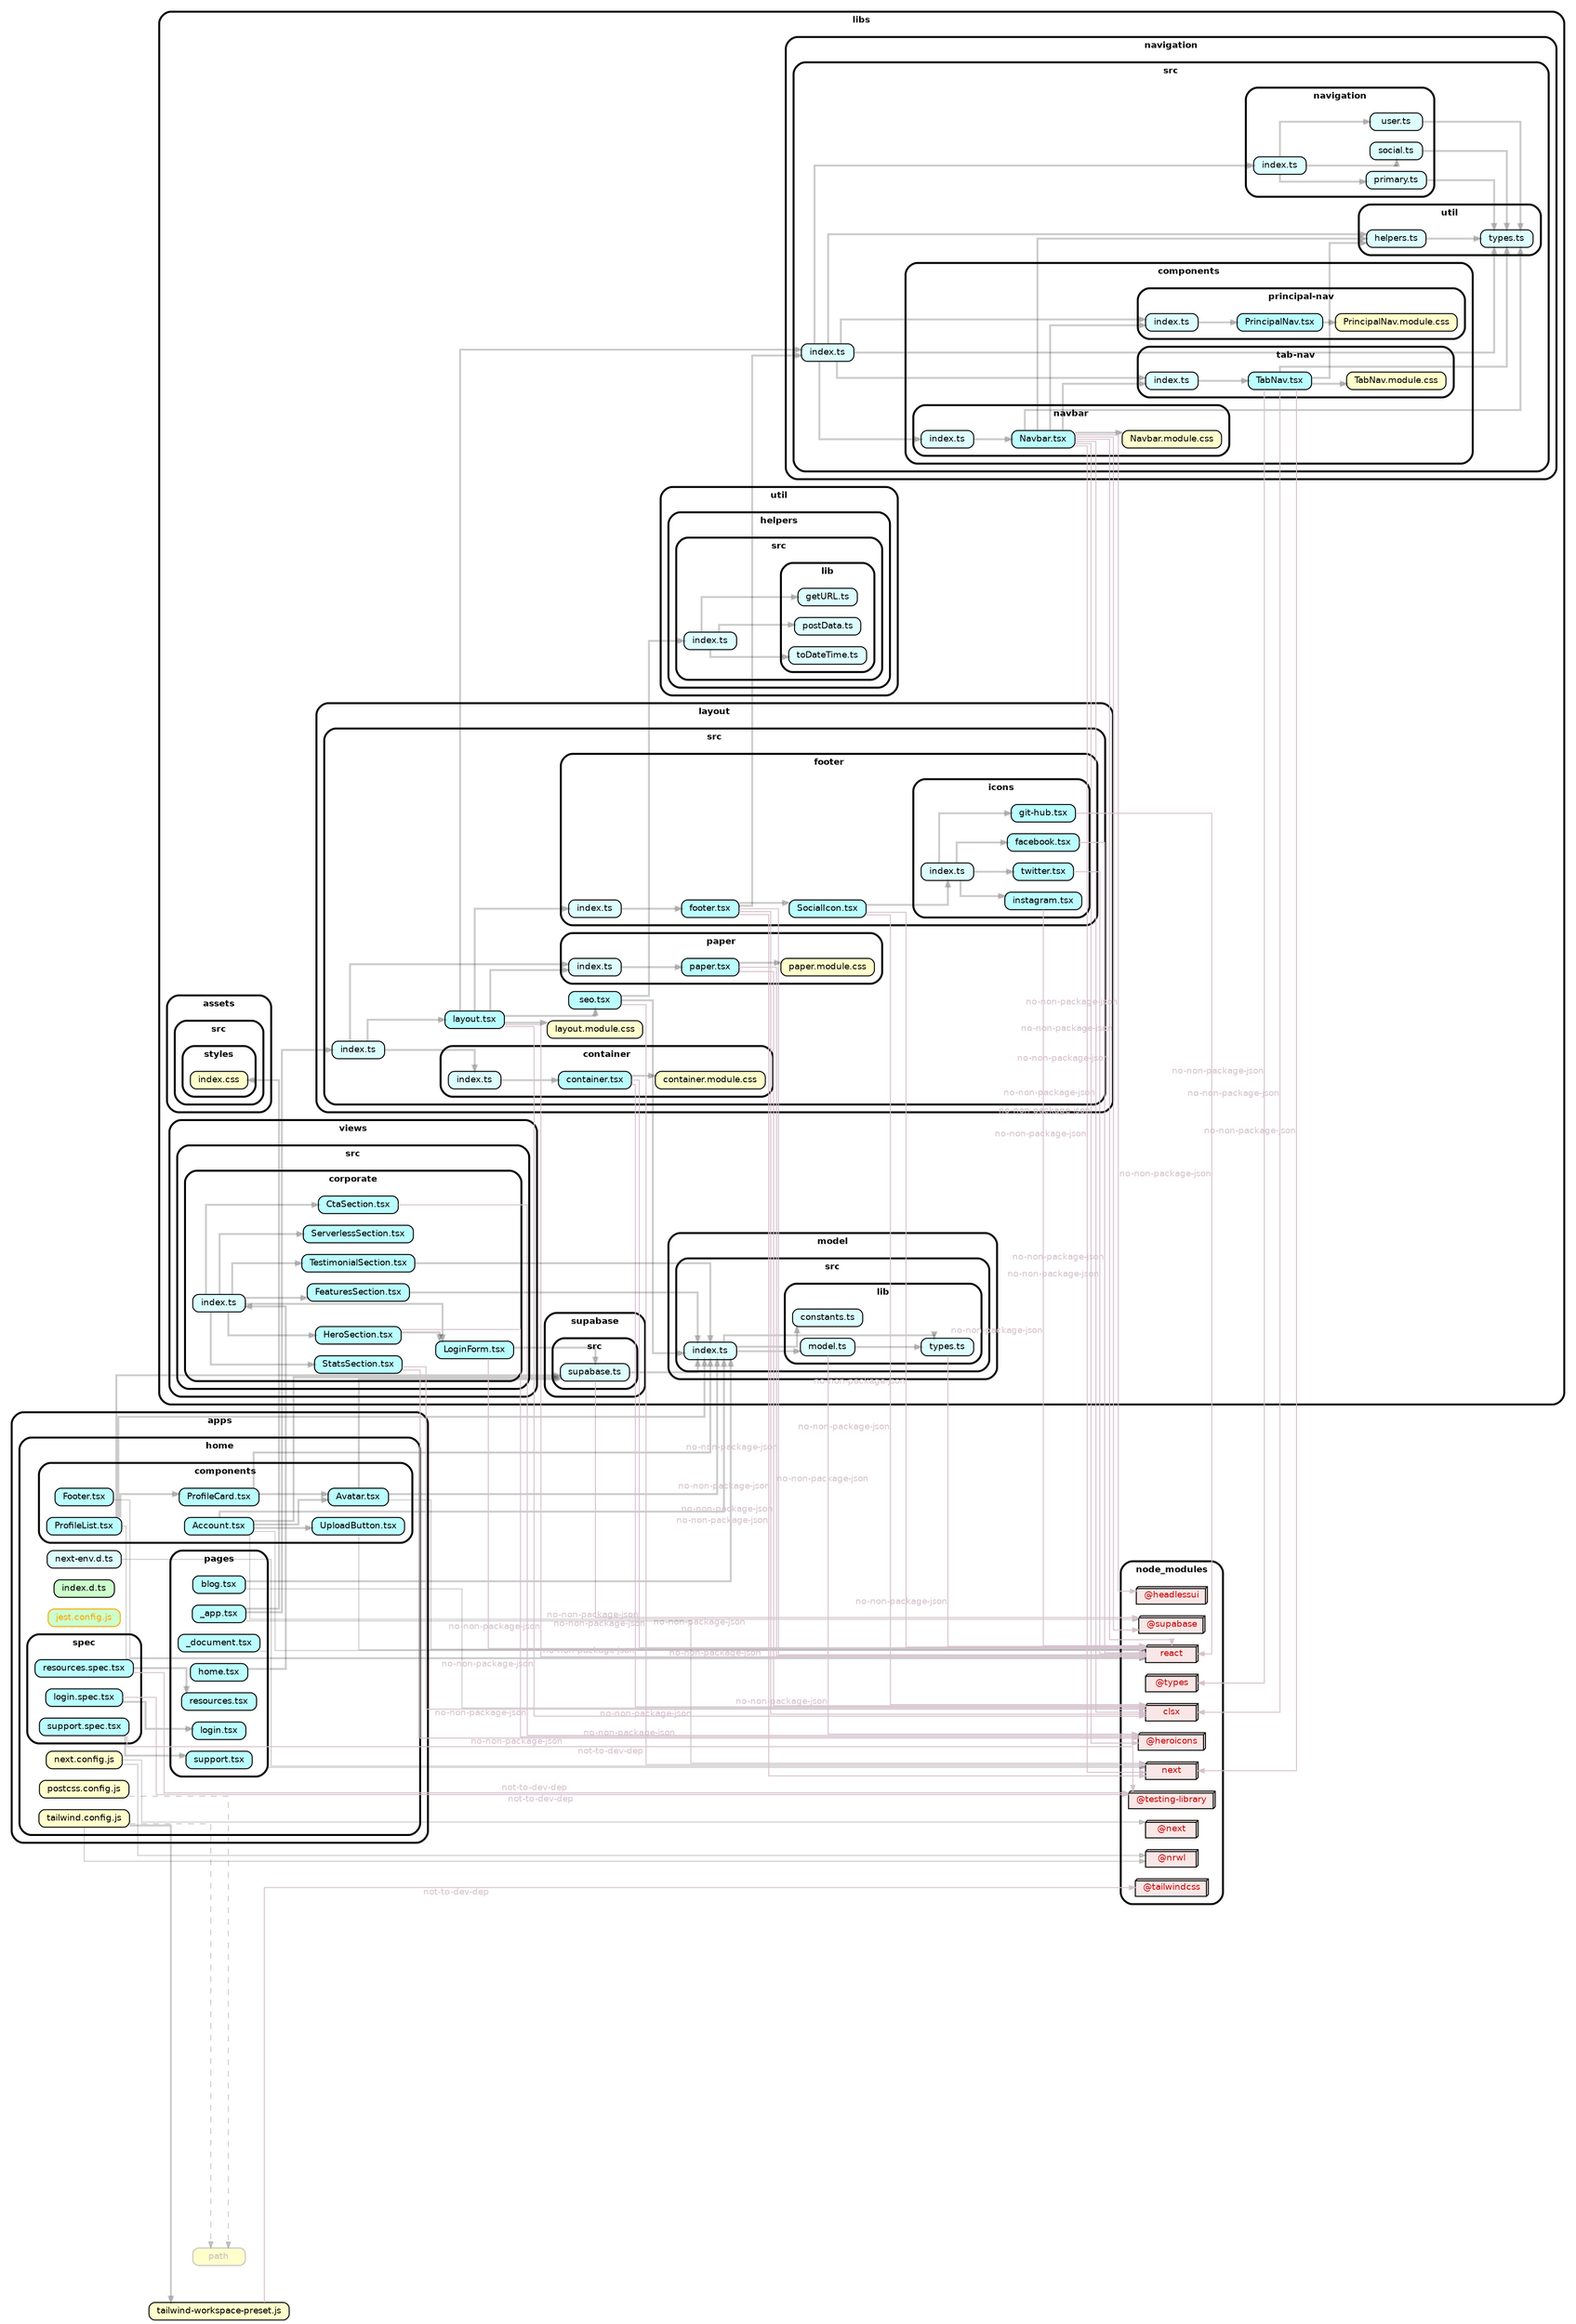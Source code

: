 strict digraph "dependency-cruiser output"{
    ordering="out" rankdir="LR" splines="ortho" overlap="false" nodesep="0.16" ranksep="0.18" fontname="Helvetica-bold" fontsize="9" style="rounded,bold,filled" fillcolor="#ffffff" compound="true"
    node [shape="box" style="rounded, filled" height="0.2" color="black" fillcolor="#ffffcc" fontcolor="black" fontname="Helvetica" fontsize="9"]
    edge [arrowhead="normal" arrowsize="0.6" penwidth="2.0" color="#00000033" fontname="Helvetica" fontsize="9"]

    subgraph "cluster_apps" {label="apps" subgraph "cluster_apps/home" {label="home" subgraph "cluster_apps/home/components" {label="components" "apps/home/components/Account.tsx" [label="Account.tsx" URL="apps/home/components/Account.tsx" fillcolor="#bbfeff"] } } }
    "apps/home/components/Account.tsx" -> "apps/home/components/UploadButton.tsx"
    "apps/home/components/Account.tsx" -> "apps/home/components/Avatar.tsx"
    "apps/home/components/Account.tsx" -> "node_modules/@supabase" [penwidth="1.0"]
    "apps/home/components/Account.tsx" -> "libs/model/src/index.ts"
    "apps/home/components/Account.tsx" -> "libs/supabase/src/supabase.ts"
    "apps/home/components/Account.tsx" -> "node_modules/react" [penwidth="1.0"]
    subgraph "cluster_apps" {label="apps" subgraph "cluster_apps/home" {label="home" subgraph "cluster_apps/home/components" {label="components" "apps/home/components/Avatar.tsx" [label="Avatar.tsx" URL="apps/home/components/Avatar.tsx" fillcolor="#bbfeff"] } } }
    "apps/home/components/Avatar.tsx" -> "libs/model/src/index.ts"
    "apps/home/components/Avatar.tsx" -> "libs/supabase/src/supabase.ts"
    "apps/home/components/Avatar.tsx" -> "node_modules/react" [penwidth="1.0"]
    subgraph "cluster_apps" {label="apps" subgraph "cluster_apps/home" {label="home" subgraph "cluster_apps/home/components" {label="components" "apps/home/components/Footer.tsx" [label="Footer.tsx" URL="apps/home/components/Footer.tsx" fillcolor="#bbfeff"] } } }
    "apps/home/components/Footer.tsx" -> "node_modules/react" [penwidth="1.0"]
    subgraph "cluster_apps" {label="apps" subgraph "cluster_apps/home" {label="home" subgraph "cluster_apps/home/components" {label="components" "apps/home/components/ProfileCard.tsx" [label="ProfileCard.tsx" URL="apps/home/components/ProfileCard.tsx" fillcolor="#bbfeff"] } } }
    "apps/home/components/ProfileCard.tsx" -> "apps/home/components/Avatar.tsx"
    "apps/home/components/ProfileCard.tsx" -> "libs/model/src/index.ts"
    subgraph "cluster_apps" {label="apps" subgraph "cluster_apps/home" {label="home" subgraph "cluster_apps/home/components" {label="components" "apps/home/components/ProfileList.tsx" [label="ProfileList.tsx" URL="apps/home/components/ProfileList.tsx" fillcolor="#bbfeff"] } } }
    "apps/home/components/ProfileList.tsx" -> "apps/home/components/ProfileCard.tsx"
    "apps/home/components/ProfileList.tsx" -> "libs/model/src/index.ts"
    "apps/home/components/ProfileList.tsx" -> "libs/supabase/src/supabase.ts"
    "apps/home/components/ProfileList.tsx" -> "node_modules/react" [penwidth="1.0"]
    subgraph "cluster_apps" {label="apps" subgraph "cluster_apps/home" {label="home" subgraph "cluster_apps/home/components" {label="components" "apps/home/components/UploadButton.tsx" [label="UploadButton.tsx" URL="apps/home/components/UploadButton.tsx" fillcolor="#bbfeff"] } } }
    "apps/home/components/UploadButton.tsx" -> "node_modules/react" [penwidth="1.0"]
    subgraph "cluster_apps" {label="apps" subgraph "cluster_apps/home" {label="home" "apps/home/index.d.ts" [label="index.d.ts" URL="apps/home/index.d.ts" fillcolor="#ccffcc"] } }
    subgraph "cluster_apps" {label="apps" subgraph "cluster_apps/home" {label="home" "apps/home/jest.config.js" [label="jest.config.js" tooltip="no-orphans" URL="apps/home/jest.config.js" fillcolor="#ccffcc" fontcolor="orange" color="orange"] } }
    subgraph "cluster_apps" {label="apps" subgraph "cluster_apps/home" {label="home" "apps/home/next-env.d.ts" [label="next-env.d.ts" URL="apps/home/next-env.d.ts" fillcolor="#ddfeff"] } }
    "apps/home/next-env.d.ts" -> "node_modules/next" [penwidth="1.0"]
    subgraph "cluster_apps" {label="apps" subgraph "cluster_apps/home" {label="home" "apps/home/next.config.js" [label="next.config.js" URL="apps/home/next.config.js" ] } }
    "apps/home/next.config.js" -> "node_modules/@next" [penwidth="1.0"]
    "apps/home/next.config.js" -> "node_modules/@nrwl" [penwidth="1.0"]
    subgraph "cluster_apps" {label="apps" subgraph "cluster_apps/home" {label="home" subgraph "cluster_apps/home/pages" {label="pages" "apps/home/pages/_app.tsx" [label="_app.tsx" URL="apps/home/pages/_app.tsx" fillcolor="#bbfeff"] } } }
    "apps/home/pages/_app.tsx" -> "libs/layout/src/index.ts"
    "apps/home/pages/_app.tsx" -> "libs/assets/src/styles/index.css"
    "apps/home/pages/_app.tsx" -> "node_modules/next" [penwidth="1.0"]
    subgraph "cluster_apps" {label="apps" subgraph "cluster_apps/home" {label="home" subgraph "cluster_apps/home/pages" {label="pages" "apps/home/pages/_document.tsx" [label="_document.tsx" URL="apps/home/pages/_document.tsx" fillcolor="#bbfeff"] } } }
    "apps/home/pages/_document.tsx" -> "node_modules/next" [penwidth="1.0"]
    subgraph "cluster_apps" {label="apps" subgraph "cluster_apps/home" {label="home" subgraph "cluster_apps/home/pages" {label="pages" "apps/home/pages/blog.tsx" [label="blog.tsx" URL="apps/home/pages/blog.tsx" fillcolor="#bbfeff"] } } }
    "apps/home/pages/blog.tsx" -> "libs/model/src/index.ts"
    "apps/home/pages/blog.tsx" -> "node_modules/clsx" [penwidth="1.0"]
    subgraph "cluster_apps" {label="apps" subgraph "cluster_apps/home" {label="home" subgraph "cluster_apps/home/pages" {label="pages" "apps/home/pages/home.tsx" [label="home.tsx" URL="apps/home/pages/home.tsx" fillcolor="#bbfeff"] } } }
    "apps/home/pages/home.tsx" -> "libs/views/src/corporate/index.ts"
    subgraph "cluster_apps" {label="apps" subgraph "cluster_apps/home" {label="home" subgraph "cluster_apps/home/pages" {label="pages" "apps/home/pages/login.tsx" [label="login.tsx" URL="apps/home/pages/login.tsx" fillcolor="#bbfeff"] } } }
    subgraph "cluster_apps" {label="apps" subgraph "cluster_apps/home" {label="home" subgraph "cluster_apps/home/pages" {label="pages" "apps/home/pages/resources.tsx" [label="resources.tsx" URL="apps/home/pages/resources.tsx" fillcolor="#bbfeff"] } } }
    subgraph "cluster_apps" {label="apps" subgraph "cluster_apps/home" {label="home" subgraph "cluster_apps/home/pages" {label="pages" "apps/home/pages/support.tsx" [label="support.tsx" URL="apps/home/pages/support.tsx" fillcolor="#bbfeff"] } } }
    subgraph "cluster_apps" {label="apps" subgraph "cluster_apps/home" {label="home" "apps/home/postcss.config.js" [label="postcss.config.js" URL="apps/home/postcss.config.js" ] } }
    "apps/home/postcss.config.js" -> "path" [style="dashed" penwidth="1.0"]
    subgraph "cluster_apps" {label="apps" subgraph "cluster_apps/home" {label="home" subgraph "cluster_apps/home/spec" {label="spec" "apps/home/spec/login.spec.tsx" [label="login.spec.tsx" URL="apps/home/spec/login.spec.tsx" fillcolor="#bbfeff"] } } }
    "apps/home/spec/login.spec.tsx" -> "apps/home/pages/login.tsx"
    "apps/home/spec/login.spec.tsx" -> "node_modules/@testing-library" [xlabel="not-to-dev-dep" tooltip="not-to-dev-dep" penwidth="1.0" fontcolor="#d6c2cd" color="#d6c2cd"]
    subgraph "cluster_apps" {label="apps" subgraph "cluster_apps/home" {label="home" subgraph "cluster_apps/home/spec" {label="spec" "apps/home/spec/resources.spec.tsx" [label="resources.spec.tsx" URL="apps/home/spec/resources.spec.tsx" fillcolor="#bbfeff"] } } }
    "apps/home/spec/resources.spec.tsx" -> "apps/home/pages/resources.tsx"
    "apps/home/spec/resources.spec.tsx" -> "node_modules/@testing-library" [xlabel="not-to-dev-dep" tooltip="not-to-dev-dep" penwidth="1.0" fontcolor="#d6c2cd" color="#d6c2cd"]
    subgraph "cluster_apps" {label="apps" subgraph "cluster_apps/home" {label="home" subgraph "cluster_apps/home/spec" {label="spec" "apps/home/spec/support.spec.tsx" [label="support.spec.tsx" URL="apps/home/spec/support.spec.tsx" fillcolor="#bbfeff"] } } }
    "apps/home/spec/support.spec.tsx" -> "apps/home/pages/support.tsx"
    "apps/home/spec/support.spec.tsx" -> "node_modules/@testing-library" [xlabel="not-to-dev-dep" tooltip="not-to-dev-dep" penwidth="1.0" fontcolor="#d6c2cd" color="#d6c2cd"]
    subgraph "cluster_apps" {label="apps" subgraph "cluster_apps/home" {label="home" "apps/home/tailwind.config.js" [label="tailwind.config.js" URL="apps/home/tailwind.config.js" ] } }
    "apps/home/tailwind.config.js" -> "tailwind-workspace-preset.js"
    "apps/home/tailwind.config.js" -> "node_modules/@nrwl" [penwidth="1.0"]
    "apps/home/tailwind.config.js" -> "path" [style="dashed" penwidth="1.0"]
    subgraph "cluster_libs" {label="libs" subgraph "cluster_libs/assets" {label="assets" subgraph "cluster_libs/assets/src" {label="src" subgraph "cluster_libs/assets/src/styles" {label="styles" "libs/assets/src/styles/index.css" [label="index.css" URL="libs/assets/src/styles/index.css" ] } } } }
    subgraph "cluster_libs" {label="libs" subgraph "cluster_libs/layout" {label="layout" subgraph "cluster_libs/layout/src" {label="src" subgraph "cluster_libs/layout/src/container" {label="container" "libs/layout/src/container/container.module.css" [label="container.module.css" URL="libs/layout/src/container/container.module.css" ] } } } }
    subgraph "cluster_libs" {label="libs" subgraph "cluster_libs/layout" {label="layout" subgraph "cluster_libs/layout/src" {label="src" subgraph "cluster_libs/layout/src/container" {label="container" "libs/layout/src/container/container.tsx" [label="container.tsx" URL="libs/layout/src/container/container.tsx" fillcolor="#bbfeff"] } } } }
    "libs/layout/src/container/container.tsx" -> "libs/layout/src/container/container.module.css"
    "libs/layout/src/container/container.tsx" -> "node_modules/clsx" [xlabel="no-non-package-json" tooltip="no-non-package-json" penwidth="1.0" fontcolor="#d6c2cd" color="#d6c2cd"]
    "libs/layout/src/container/container.tsx" -> "node_modules/react" [xlabel="no-non-package-json" tooltip="no-non-package-json" penwidth="1.0" fontcolor="#d6c2cd" color="#d6c2cd"]
    subgraph "cluster_libs" {label="libs" subgraph "cluster_libs/layout" {label="layout" subgraph "cluster_libs/layout/src" {label="src" subgraph "cluster_libs/layout/src/container" {label="container" "libs/layout/src/container/index.ts" [label="index.ts" URL="libs/layout/src/container/index.ts" fillcolor="#ddfeff"] } } } }
    "libs/layout/src/container/index.ts" -> "libs/layout/src/container/container.tsx"
    subgraph "cluster_libs" {label="libs" subgraph "cluster_libs/layout" {label="layout" subgraph "cluster_libs/layout/src" {label="src" subgraph "cluster_libs/layout/src/footer" {label="footer" "libs/layout/src/footer/SocialIcon.tsx" [label="SocialIcon.tsx" URL="libs/layout/src/footer/SocialIcon.tsx" fillcolor="#bbfeff"] } } } }
    "libs/layout/src/footer/SocialIcon.tsx" -> "libs/layout/src/footer/icons/index.ts"
    "libs/layout/src/footer/SocialIcon.tsx" -> "node_modules/clsx" [xlabel="no-non-package-json" tooltip="no-non-package-json" penwidth="1.0" fontcolor="#d6c2cd" color="#d6c2cd"]
    "libs/layout/src/footer/SocialIcon.tsx" -> "node_modules/react" [xlabel="no-non-package-json" tooltip="no-non-package-json" penwidth="1.0" fontcolor="#d6c2cd" color="#d6c2cd"]
    subgraph "cluster_libs" {label="libs" subgraph "cluster_libs/layout" {label="layout" subgraph "cluster_libs/layout/src" {label="src" subgraph "cluster_libs/layout/src/footer" {label="footer" "libs/layout/src/footer/footer.tsx" [label="footer.tsx" URL="libs/layout/src/footer/footer.tsx" fillcolor="#bbfeff"] } } } }
    "libs/layout/src/footer/footer.tsx" -> "libs/layout/src/footer/SocialIcon.tsx"
    "libs/layout/src/footer/footer.tsx" -> "libs/navigation/src/index.ts"
    "libs/layout/src/footer/footer.tsx" -> "node_modules/clsx" [xlabel="no-non-package-json" tooltip="no-non-package-json" penwidth="1.0" fontcolor="#d6c2cd" color="#d6c2cd"]
    "libs/layout/src/footer/footer.tsx" -> "node_modules/next" [xlabel="no-non-package-json" tooltip="no-non-package-json" penwidth="1.0" fontcolor="#d6c2cd" color="#d6c2cd"]
    "libs/layout/src/footer/footer.tsx" -> "node_modules/react" [xlabel="no-non-package-json" tooltip="no-non-package-json" penwidth="1.0" fontcolor="#d6c2cd" color="#d6c2cd"]
    subgraph "cluster_libs" {label="libs" subgraph "cluster_libs/layout" {label="layout" subgraph "cluster_libs/layout/src" {label="src" subgraph "cluster_libs/layout/src/footer" {label="footer" subgraph "cluster_libs/layout/src/footer/icons" {label="icons" "libs/layout/src/footer/icons/facebook.tsx" [label="facebook.tsx" URL="libs/layout/src/footer/icons/facebook.tsx" fillcolor="#bbfeff"] } } } } }
    "libs/layout/src/footer/icons/facebook.tsx" -> "node_modules/react" [xlabel="no-non-package-json" tooltip="no-non-package-json" penwidth="1.0" fontcolor="#d6c2cd" color="#d6c2cd"]
    subgraph "cluster_libs" {label="libs" subgraph "cluster_libs/layout" {label="layout" subgraph "cluster_libs/layout/src" {label="src" subgraph "cluster_libs/layout/src/footer" {label="footer" subgraph "cluster_libs/layout/src/footer/icons" {label="icons" "libs/layout/src/footer/icons/git-hub.tsx" [label="git-hub.tsx" URL="libs/layout/src/footer/icons/git-hub.tsx" fillcolor="#bbfeff"] } } } } }
    "libs/layout/src/footer/icons/git-hub.tsx" -> "node_modules/react" [xlabel="no-non-package-json" tooltip="no-non-package-json" penwidth="1.0" fontcolor="#d6c2cd" color="#d6c2cd"]
    subgraph "cluster_libs" {label="libs" subgraph "cluster_libs/layout" {label="layout" subgraph "cluster_libs/layout/src" {label="src" subgraph "cluster_libs/layout/src/footer" {label="footer" subgraph "cluster_libs/layout/src/footer/icons" {label="icons" "libs/layout/src/footer/icons/index.ts" [label="index.ts" URL="libs/layout/src/footer/icons/index.ts" fillcolor="#ddfeff"] } } } } }
    "libs/layout/src/footer/icons/index.ts" -> "libs/layout/src/footer/icons/facebook.tsx"
    "libs/layout/src/footer/icons/index.ts" -> "libs/layout/src/footer/icons/git-hub.tsx"
    "libs/layout/src/footer/icons/index.ts" -> "libs/layout/src/footer/icons/instagram.tsx"
    "libs/layout/src/footer/icons/index.ts" -> "libs/layout/src/footer/icons/twitter.tsx"
    subgraph "cluster_libs" {label="libs" subgraph "cluster_libs/layout" {label="layout" subgraph "cluster_libs/layout/src" {label="src" subgraph "cluster_libs/layout/src/footer" {label="footer" subgraph "cluster_libs/layout/src/footer/icons" {label="icons" "libs/layout/src/footer/icons/instagram.tsx" [label="instagram.tsx" URL="libs/layout/src/footer/icons/instagram.tsx" fillcolor="#bbfeff"] } } } } }
    "libs/layout/src/footer/icons/instagram.tsx" -> "node_modules/react" [xlabel="no-non-package-json" tooltip="no-non-package-json" penwidth="1.0" fontcolor="#d6c2cd" color="#d6c2cd"]
    subgraph "cluster_libs" {label="libs" subgraph "cluster_libs/layout" {label="layout" subgraph "cluster_libs/layout/src" {label="src" subgraph "cluster_libs/layout/src/footer" {label="footer" subgraph "cluster_libs/layout/src/footer/icons" {label="icons" "libs/layout/src/footer/icons/twitter.tsx" [label="twitter.tsx" URL="libs/layout/src/footer/icons/twitter.tsx" fillcolor="#bbfeff"] } } } } }
    "libs/layout/src/footer/icons/twitter.tsx" -> "node_modules/react" [xlabel="no-non-package-json" tooltip="no-non-package-json" penwidth="1.0" fontcolor="#d6c2cd" color="#d6c2cd"]
    subgraph "cluster_libs" {label="libs" subgraph "cluster_libs/layout" {label="layout" subgraph "cluster_libs/layout/src" {label="src" subgraph "cluster_libs/layout/src/footer" {label="footer" "libs/layout/src/footer/index.ts" [label="index.ts" URL="libs/layout/src/footer/index.ts" fillcolor="#ddfeff"] } } } }
    "libs/layout/src/footer/index.ts" -> "libs/layout/src/footer/footer.tsx"
    subgraph "cluster_libs" {label="libs" subgraph "cluster_libs/layout" {label="layout" subgraph "cluster_libs/layout/src" {label="src" "libs/layout/src/index.ts" [label="index.ts" URL="libs/layout/src/index.ts" fillcolor="#ddfeff"] } } }
    "libs/layout/src/index.ts" -> "libs/layout/src/container/index.ts"
    "libs/layout/src/index.ts" -> "libs/layout/src/layout.tsx"
    "libs/layout/src/index.ts" -> "libs/layout/src/paper/index.ts"
    subgraph "cluster_libs" {label="libs" subgraph "cluster_libs/layout" {label="layout" subgraph "cluster_libs/layout/src" {label="src" "libs/layout/src/layout.module.css" [label="layout.module.css" URL="libs/layout/src/layout.module.css" ] } } }
    subgraph "cluster_libs" {label="libs" subgraph "cluster_libs/layout" {label="layout" subgraph "cluster_libs/layout/src" {label="src" "libs/layout/src/layout.tsx" [label="layout.tsx" URL="libs/layout/src/layout.tsx" fillcolor="#bbfeff"] } } }
    "libs/layout/src/layout.tsx" -> "libs/layout/src/footer/index.ts"
    "libs/layout/src/layout.tsx" -> "libs/layout/src/layout.module.css"
    "libs/layout/src/layout.tsx" -> "libs/layout/src/paper/index.ts"
    "libs/layout/src/layout.tsx" -> "libs/layout/src/seo.tsx"
    "libs/layout/src/layout.tsx" -> "libs/navigation/src/index.ts"
    "libs/layout/src/layout.tsx" -> "node_modules/clsx" [xlabel="no-non-package-json" tooltip="no-non-package-json" penwidth="1.0" fontcolor="#d6c2cd" color="#d6c2cd"]
    "libs/layout/src/layout.tsx" -> "node_modules/react" [xlabel="no-non-package-json" tooltip="no-non-package-json" penwidth="1.0" fontcolor="#d6c2cd" color="#d6c2cd"]
    subgraph "cluster_libs" {label="libs" subgraph "cluster_libs/layout" {label="layout" subgraph "cluster_libs/layout/src" {label="src" subgraph "cluster_libs/layout/src/paper" {label="paper" "libs/layout/src/paper/index.ts" [label="index.ts" URL="libs/layout/src/paper/index.ts" fillcolor="#ddfeff"] } } } }
    "libs/layout/src/paper/index.ts" -> "libs/layout/src/paper/paper.tsx"
    subgraph "cluster_libs" {label="libs" subgraph "cluster_libs/layout" {label="layout" subgraph "cluster_libs/layout/src" {label="src" subgraph "cluster_libs/layout/src/paper" {label="paper" "libs/layout/src/paper/paper.module.css" [label="paper.module.css" URL="libs/layout/src/paper/paper.module.css" ] } } } }
    subgraph "cluster_libs" {label="libs" subgraph "cluster_libs/layout" {label="layout" subgraph "cluster_libs/layout/src" {label="src" subgraph "cluster_libs/layout/src/paper" {label="paper" "libs/layout/src/paper/paper.tsx" [label="paper.tsx" URL="libs/layout/src/paper/paper.tsx" fillcolor="#bbfeff"] } } } }
    "libs/layout/src/paper/paper.tsx" -> "libs/layout/src/paper/paper.module.css"
    "libs/layout/src/paper/paper.tsx" -> "node_modules/clsx" [xlabel="no-non-package-json" tooltip="no-non-package-json" penwidth="1.0" fontcolor="#d6c2cd" color="#d6c2cd"]
    "libs/layout/src/paper/paper.tsx" -> "node_modules/react" [xlabel="no-non-package-json" tooltip="no-non-package-json" penwidth="1.0" fontcolor="#d6c2cd" color="#d6c2cd"]
    subgraph "cluster_libs" {label="libs" subgraph "cluster_libs/layout" {label="layout" subgraph "cluster_libs/layout/src" {label="src" "libs/layout/src/seo.tsx" [label="seo.tsx" URL="libs/layout/src/seo.tsx" fillcolor="#bbfeff"] } } }
    "libs/layout/src/seo.tsx" -> "libs/util/helpers/src/index.ts"
    "libs/layout/src/seo.tsx" -> "libs/model/src/index.ts"
    "libs/layout/src/seo.tsx" -> "node_modules/next" [xlabel="no-non-package-json" tooltip="no-non-package-json" penwidth="1.0" fontcolor="#d6c2cd" color="#d6c2cd"]
    subgraph "cluster_libs" {label="libs" subgraph "cluster_libs/model" {label="model" subgraph "cluster_libs/model/src" {label="src" "libs/model/src/index.ts" [label="index.ts" URL="libs/model/src/index.ts" fillcolor="#ddfeff"] } } }
    "libs/model/src/index.ts" -> "libs/model/src/lib/constants.ts"
    "libs/model/src/index.ts" -> "libs/model/src/lib/model.ts"
    "libs/model/src/index.ts" -> "libs/model/src/lib/types.ts"
    subgraph "cluster_libs" {label="libs" subgraph "cluster_libs/model" {label="model" subgraph "cluster_libs/model/src" {label="src" subgraph "cluster_libs/model/src/lib" {label="lib" "libs/model/src/lib/constants.ts" [label="constants.ts" URL="libs/model/src/lib/constants.ts" fillcolor="#ddfeff"] } } } }
    subgraph "cluster_libs" {label="libs" subgraph "cluster_libs/model" {label="model" subgraph "cluster_libs/model/src" {label="src" subgraph "cluster_libs/model/src/lib" {label="lib" "libs/model/src/lib/model.ts" [label="model.ts" URL="libs/model/src/lib/model.ts" fillcolor="#ddfeff"] } } } }
    "libs/model/src/lib/model.ts" -> "libs/model/src/lib/types.ts"
    "libs/model/src/lib/model.ts" -> "node_modules/@heroicons" [xlabel="no-non-package-json" tooltip="no-non-package-json" penwidth="1.0" fontcolor="#d6c2cd" color="#d6c2cd"]
    subgraph "cluster_libs" {label="libs" subgraph "cluster_libs/model" {label="model" subgraph "cluster_libs/model/src" {label="src" subgraph "cluster_libs/model/src/lib" {label="lib" "libs/model/src/lib/types.ts" [label="types.ts" URL="libs/model/src/lib/types.ts" fillcolor="#ddfeff"] } } } }
    "libs/model/src/lib/types.ts" -> "node_modules/react" [xlabel="no-non-package-json" tooltip="no-non-package-json" penwidth="1.0" fontcolor="#d6c2cd" color="#d6c2cd"]
    subgraph "cluster_libs" {label="libs" subgraph "cluster_libs/navigation" {label="navigation" subgraph "cluster_libs/navigation/src" {label="src" subgraph "cluster_libs/navigation/src/components" {label="components" subgraph "cluster_libs/navigation/src/components/navbar" {label="navbar" "libs/navigation/src/components/navbar/Navbar.module.css" [label="Navbar.module.css" URL="libs/navigation/src/components/navbar/Navbar.module.css" ] } } } } }
    subgraph "cluster_libs" {label="libs" subgraph "cluster_libs/navigation" {label="navigation" subgraph "cluster_libs/navigation/src" {label="src" subgraph "cluster_libs/navigation/src/components" {label="components" subgraph "cluster_libs/navigation/src/components/navbar" {label="navbar" "libs/navigation/src/components/navbar/Navbar.tsx" [label="Navbar.tsx" URL="libs/navigation/src/components/navbar/Navbar.tsx" fillcolor="#bbfeff"] } } } } }
    "libs/navigation/src/components/navbar/Navbar.tsx" -> "libs/navigation/src/util/helpers.ts"
    "libs/navigation/src/components/navbar/Navbar.tsx" -> "libs/navigation/src/util/types.ts"
    "libs/navigation/src/components/navbar/Navbar.tsx" -> "libs/navigation/src/components/principal-nav/index.ts"
    "libs/navigation/src/components/navbar/Navbar.tsx" -> "libs/navigation/src/components/tab-nav/index.ts"
    "libs/navigation/src/components/navbar/Navbar.tsx" -> "libs/navigation/src/components/navbar/Navbar.module.css"
    "libs/navigation/src/components/navbar/Navbar.tsx" -> "node_modules/@headlessui" [xlabel="no-non-package-json" tooltip="no-non-package-json" penwidth="1.0" fontcolor="#d6c2cd" color="#d6c2cd"]
    "libs/navigation/src/components/navbar/Navbar.tsx" -> "node_modules/@heroicons" [xlabel="no-non-package-json" tooltip="no-non-package-json" penwidth="1.0" fontcolor="#d6c2cd" color="#d6c2cd"]
    "libs/navigation/src/components/navbar/Navbar.tsx" -> "node_modules/@supabase" [xlabel="no-non-package-json" tooltip="no-non-package-json" penwidth="1.0" fontcolor="#d6c2cd" color="#d6c2cd"]
    "libs/navigation/src/components/navbar/Navbar.tsx" -> "node_modules/clsx" [xlabel="no-non-package-json" tooltip="no-non-package-json" penwidth="1.0" fontcolor="#d6c2cd" color="#d6c2cd"]
    "libs/navigation/src/components/navbar/Navbar.tsx" -> "node_modules/next" [xlabel="no-non-package-json" tooltip="no-non-package-json" penwidth="1.0" fontcolor="#d6c2cd" color="#d6c2cd"]
    "libs/navigation/src/components/navbar/Navbar.tsx" -> "node_modules/react" [xlabel="no-non-package-json" tooltip="no-non-package-json" penwidth="1.0" fontcolor="#d6c2cd" color="#d6c2cd"]
    subgraph "cluster_libs" {label="libs" subgraph "cluster_libs/navigation" {label="navigation" subgraph "cluster_libs/navigation/src" {label="src" subgraph "cluster_libs/navigation/src/components" {label="components" subgraph "cluster_libs/navigation/src/components/navbar" {label="navbar" "libs/navigation/src/components/navbar/index.ts" [label="index.ts" URL="libs/navigation/src/components/navbar/index.ts" fillcolor="#ddfeff"] } } } } }
    "libs/navigation/src/components/navbar/index.ts" -> "libs/navigation/src/components/navbar/Navbar.tsx"
    subgraph "cluster_libs" {label="libs" subgraph "cluster_libs/navigation" {label="navigation" subgraph "cluster_libs/navigation/src" {label="src" subgraph "cluster_libs/navigation/src/components" {label="components" subgraph "cluster_libs/navigation/src/components/principal-nav" {label="principal-nav" "libs/navigation/src/components/principal-nav/PrincipalNav.module.css" [label="PrincipalNav.module.css" URL="libs/navigation/src/components/principal-nav/PrincipalNav.module.css" ] } } } } }
    subgraph "cluster_libs" {label="libs" subgraph "cluster_libs/navigation" {label="navigation" subgraph "cluster_libs/navigation/src" {label="src" subgraph "cluster_libs/navigation/src/components" {label="components" subgraph "cluster_libs/navigation/src/components/principal-nav" {label="principal-nav" "libs/navigation/src/components/principal-nav/PrincipalNav.tsx" [label="PrincipalNav.tsx" URL="libs/navigation/src/components/principal-nav/PrincipalNav.tsx" fillcolor="#bbfeff"] } } } } }
    "libs/navigation/src/components/principal-nav/PrincipalNav.tsx" -> "libs/navigation/src/components/principal-nav/PrincipalNav.module.css"
    subgraph "cluster_libs" {label="libs" subgraph "cluster_libs/navigation" {label="navigation" subgraph "cluster_libs/navigation/src" {label="src" subgraph "cluster_libs/navigation/src/components" {label="components" subgraph "cluster_libs/navigation/src/components/principal-nav" {label="principal-nav" "libs/navigation/src/components/principal-nav/index.ts" [label="index.ts" URL="libs/navigation/src/components/principal-nav/index.ts" fillcolor="#ddfeff"] } } } } }
    "libs/navigation/src/components/principal-nav/index.ts" -> "libs/navigation/src/components/principal-nav/PrincipalNav.tsx"
    subgraph "cluster_libs" {label="libs" subgraph "cluster_libs/navigation" {label="navigation" subgraph "cluster_libs/navigation/src" {label="src" subgraph "cluster_libs/navigation/src/components" {label="components" subgraph "cluster_libs/navigation/src/components/tab-nav" {label="tab-nav" "libs/navigation/src/components/tab-nav/TabNav.module.css" [label="TabNav.module.css" URL="libs/navigation/src/components/tab-nav/TabNav.module.css" ] } } } } }
    subgraph "cluster_libs" {label="libs" subgraph "cluster_libs/navigation" {label="navigation" subgraph "cluster_libs/navigation/src" {label="src" subgraph "cluster_libs/navigation/src/components" {label="components" subgraph "cluster_libs/navigation/src/components/tab-nav" {label="tab-nav" "libs/navigation/src/components/tab-nav/TabNav.tsx" [label="TabNav.tsx" URL="libs/navigation/src/components/tab-nav/TabNav.tsx" fillcolor="#bbfeff"] } } } } }
    "libs/navigation/src/components/tab-nav/TabNav.tsx" -> "libs/navigation/src/util/helpers.ts"
    "libs/navigation/src/components/tab-nav/TabNav.tsx" -> "libs/navigation/src/util/types.ts"
    "libs/navigation/src/components/tab-nav/TabNav.tsx" -> "libs/navigation/src/components/tab-nav/TabNav.module.css"
    "libs/navigation/src/components/tab-nav/TabNav.tsx" -> "node_modules/clsx" [xlabel="no-non-package-json" tooltip="no-non-package-json" penwidth="1.0" fontcolor="#d6c2cd" color="#d6c2cd"]
    "libs/navigation/src/components/tab-nav/TabNav.tsx" -> "node_modules/@types" [xlabel="no-non-package-json" tooltip="no-non-package-json" penwidth="1.0" fontcolor="#d6c2cd" color="#d6c2cd"]
    "libs/navigation/src/components/tab-nav/TabNav.tsx" -> "node_modules/next" [xlabel="no-non-package-json" tooltip="no-non-package-json" penwidth="1.0" fontcolor="#d6c2cd" color="#d6c2cd"]
    subgraph "cluster_libs" {label="libs" subgraph "cluster_libs/navigation" {label="navigation" subgraph "cluster_libs/navigation/src" {label="src" subgraph "cluster_libs/navigation/src/components" {label="components" subgraph "cluster_libs/navigation/src/components/tab-nav" {label="tab-nav" "libs/navigation/src/components/tab-nav/index.ts" [label="index.ts" URL="libs/navigation/src/components/tab-nav/index.ts" fillcolor="#ddfeff"] } } } } }
    "libs/navigation/src/components/tab-nav/index.ts" -> "libs/navigation/src/components/tab-nav/TabNav.tsx"
    subgraph "cluster_libs" {label="libs" subgraph "cluster_libs/navigation" {label="navigation" subgraph "cluster_libs/navigation/src" {label="src" "libs/navigation/src/index.ts" [label="index.ts" URL="libs/navigation/src/index.ts" fillcolor="#ddfeff"] } } }
    "libs/navigation/src/index.ts" -> "libs/navigation/src/components/navbar/index.ts"
    "libs/navigation/src/index.ts" -> "libs/navigation/src/components/principal-nav/index.ts"
    "libs/navigation/src/index.ts" -> "libs/navigation/src/components/tab-nav/index.ts"
    "libs/navigation/src/index.ts" -> "libs/navigation/src/navigation/index.ts"
    "libs/navigation/src/index.ts" -> "libs/navigation/src/util/helpers.ts"
    "libs/navigation/src/index.ts" -> "libs/navigation/src/util/types.ts"
    subgraph "cluster_libs" {label="libs" subgraph "cluster_libs/navigation" {label="navigation" subgraph "cluster_libs/navigation/src" {label="src" subgraph "cluster_libs/navigation/src/navigation" {label="navigation" "libs/navigation/src/navigation/index.ts" [label="index.ts" URL="libs/navigation/src/navigation/index.ts" fillcolor="#ddfeff"] } } } }
    "libs/navigation/src/navigation/index.ts" -> "libs/navigation/src/navigation/primary.ts"
    "libs/navigation/src/navigation/index.ts" -> "libs/navigation/src/navigation/social.ts"
    "libs/navigation/src/navigation/index.ts" -> "libs/navigation/src/navigation/user.ts"
    subgraph "cluster_libs" {label="libs" subgraph "cluster_libs/navigation" {label="navigation" subgraph "cluster_libs/navigation/src" {label="src" subgraph "cluster_libs/navigation/src/navigation" {label="navigation" "libs/navigation/src/navigation/primary.ts" [label="primary.ts" URL="libs/navigation/src/navigation/primary.ts" fillcolor="#ddfeff"] } } } }
    "libs/navigation/src/navigation/primary.ts" -> "libs/navigation/src/util/types.ts"
    subgraph "cluster_libs" {label="libs" subgraph "cluster_libs/navigation" {label="navigation" subgraph "cluster_libs/navigation/src" {label="src" subgraph "cluster_libs/navigation/src/navigation" {label="navigation" "libs/navigation/src/navigation/social.ts" [label="social.ts" URL="libs/navigation/src/navigation/social.ts" fillcolor="#ddfeff"] } } } }
    "libs/navigation/src/navigation/social.ts" -> "libs/navigation/src/util/types.ts"
    subgraph "cluster_libs" {label="libs" subgraph "cluster_libs/navigation" {label="navigation" subgraph "cluster_libs/navigation/src" {label="src" subgraph "cluster_libs/navigation/src/navigation" {label="navigation" "libs/navigation/src/navigation/user.ts" [label="user.ts" URL="libs/navigation/src/navigation/user.ts" fillcolor="#ddfeff"] } } } }
    "libs/navigation/src/navigation/user.ts" -> "libs/navigation/src/util/types.ts"
    subgraph "cluster_libs" {label="libs" subgraph "cluster_libs/navigation" {label="navigation" subgraph "cluster_libs/navigation/src" {label="src" subgraph "cluster_libs/navigation/src/util" {label="util" "libs/navigation/src/util/helpers.ts" [label="helpers.ts" URL="libs/navigation/src/util/helpers.ts" fillcolor="#ddfeff"] } } } }
    "libs/navigation/src/util/helpers.ts" -> "libs/navigation/src/util/types.ts"
    subgraph "cluster_libs" {label="libs" subgraph "cluster_libs/navigation" {label="navigation" subgraph "cluster_libs/navigation/src" {label="src" subgraph "cluster_libs/navigation/src/util" {label="util" "libs/navigation/src/util/types.ts" [label="types.ts" URL="libs/navigation/src/util/types.ts" fillcolor="#ddfeff"] } } } }
    subgraph "cluster_libs" {label="libs" subgraph "cluster_libs/supabase" {label="supabase" subgraph "cluster_libs/supabase/src" {label="src" "libs/supabase/src/supabase.ts" [label="supabase.ts" URL="libs/supabase/src/supabase.ts" fillcolor="#ddfeff"] } } }
    "libs/supabase/src/supabase.ts" -> "node_modules/@supabase" [xlabel="no-non-package-json" tooltip="no-non-package-json" penwidth="1.0" fontcolor="#d6c2cd" color="#d6c2cd"]
    "libs/supabase/src/supabase.ts" -> "libs/model/src/index.ts"
    subgraph "cluster_libs" {label="libs" subgraph "cluster_libs/util" {label="util" subgraph "cluster_libs/util/helpers" {label="helpers" subgraph "cluster_libs/util/helpers/src" {label="src" "libs/util/helpers/src/index.ts" [label="index.ts" URL="libs/util/helpers/src/index.ts" fillcolor="#ddfeff"] } } } }
    "libs/util/helpers/src/index.ts" -> "libs/util/helpers/src/lib/getURL.ts"
    "libs/util/helpers/src/index.ts" -> "libs/util/helpers/src/lib/postData.ts"
    "libs/util/helpers/src/index.ts" -> "libs/util/helpers/src/lib/toDateTime.ts"
    subgraph "cluster_libs" {label="libs" subgraph "cluster_libs/util" {label="util" subgraph "cluster_libs/util/helpers" {label="helpers" subgraph "cluster_libs/util/helpers/src" {label="src" subgraph "cluster_libs/util/helpers/src/lib" {label="lib" "libs/util/helpers/src/lib/getURL.ts" [label="getURL.ts" URL="libs/util/helpers/src/lib/getURL.ts" fillcolor="#ddfeff"] } } } } }
    subgraph "cluster_libs" {label="libs" subgraph "cluster_libs/util" {label="util" subgraph "cluster_libs/util/helpers" {label="helpers" subgraph "cluster_libs/util/helpers/src" {label="src" subgraph "cluster_libs/util/helpers/src/lib" {label="lib" "libs/util/helpers/src/lib/postData.ts" [label="postData.ts" URL="libs/util/helpers/src/lib/postData.ts" fillcolor="#ddfeff"] } } } } }
    subgraph "cluster_libs" {label="libs" subgraph "cluster_libs/util" {label="util" subgraph "cluster_libs/util/helpers" {label="helpers" subgraph "cluster_libs/util/helpers/src" {label="src" subgraph "cluster_libs/util/helpers/src/lib" {label="lib" "libs/util/helpers/src/lib/toDateTime.ts" [label="toDateTime.ts" URL="libs/util/helpers/src/lib/toDateTime.ts" fillcolor="#ddfeff"] } } } } }
    subgraph "cluster_libs" {label="libs" subgraph "cluster_libs/views" {label="views" subgraph "cluster_libs/views/src" {label="src" subgraph "cluster_libs/views/src/corporate" {label="corporate" "libs/views/src/corporate/CtaSection.tsx" [label="CtaSection.tsx" URL="libs/views/src/corporate/CtaSection.tsx" fillcolor="#bbfeff"] } } } }
    "libs/views/src/corporate/CtaSection.tsx" -> "node_modules/@heroicons" [xlabel="no-non-package-json" tooltip="no-non-package-json" penwidth="1.0" fontcolor="#d6c2cd" color="#d6c2cd"]
    subgraph "cluster_libs" {label="libs" subgraph "cluster_libs/views" {label="views" subgraph "cluster_libs/views/src" {label="src" subgraph "cluster_libs/views/src/corporate" {label="corporate" "libs/views/src/corporate/FeaturesSection.tsx" [label="FeaturesSection.tsx" URL="libs/views/src/corporate/FeaturesSection.tsx" fillcolor="#bbfeff"] } } } }
    "libs/views/src/corporate/FeaturesSection.tsx" -> "libs/model/src/index.ts"
    subgraph "cluster_libs" {label="libs" subgraph "cluster_libs/views" {label="views" subgraph "cluster_libs/views/src" {label="src" subgraph "cluster_libs/views/src/corporate" {label="corporate" "libs/views/src/corporate/HeroSection.tsx" [label="HeroSection.tsx" URL="libs/views/src/corporate/HeroSection.tsx" fillcolor="#bbfeff"] } } } }
    "libs/views/src/corporate/HeroSection.tsx" -> "libs/views/src/corporate/LoginForm.tsx"
    "libs/views/src/corporate/HeroSection.tsx" -> "node_modules/@heroicons" [xlabel="no-non-package-json" tooltip="no-non-package-json" penwidth="1.0" fontcolor="#d6c2cd" color="#d6c2cd"]
    subgraph "cluster_libs" {label="libs" subgraph "cluster_libs/views" {label="views" subgraph "cluster_libs/views/src" {label="src" subgraph "cluster_libs/views/src/corporate" {label="corporate" "libs/views/src/corporate/LoginForm.tsx" [label="LoginForm.tsx" URL="libs/views/src/corporate/LoginForm.tsx" fillcolor="#bbfeff"] } } } }
    "libs/views/src/corporate/LoginForm.tsx" -> "libs/supabase/src/supabase.ts"
    "libs/views/src/corporate/LoginForm.tsx" -> "node_modules/react" [xlabel="no-non-package-json" tooltip="no-non-package-json" penwidth="1.0" fontcolor="#d6c2cd" color="#d6c2cd"]
    subgraph "cluster_libs" {label="libs" subgraph "cluster_libs/views" {label="views" subgraph "cluster_libs/views/src" {label="src" subgraph "cluster_libs/views/src/corporate" {label="corporate" "libs/views/src/corporate/ServerlessSection.tsx" [label="ServerlessSection.tsx" URL="libs/views/src/corporate/ServerlessSection.tsx" fillcolor="#bbfeff"] } } } }
    subgraph "cluster_libs" {label="libs" subgraph "cluster_libs/views" {label="views" subgraph "cluster_libs/views/src" {label="src" subgraph "cluster_libs/views/src/corporate" {label="corporate" "libs/views/src/corporate/StatsSection.tsx" [label="StatsSection.tsx" URL="libs/views/src/corporate/StatsSection.tsx" fillcolor="#bbfeff"] } } } }
    "libs/views/src/corporate/StatsSection.tsx" -> "node_modules/@heroicons" [xlabel="no-non-package-json" tooltip="no-non-package-json" penwidth="1.0" fontcolor="#d6c2cd" color="#d6c2cd"]
    "libs/views/src/corporate/StatsSection.tsx" -> "node_modules/clsx" [xlabel="no-non-package-json" tooltip="no-non-package-json" penwidth="1.0" fontcolor="#d6c2cd" color="#d6c2cd"]
    subgraph "cluster_libs" {label="libs" subgraph "cluster_libs/views" {label="views" subgraph "cluster_libs/views/src" {label="src" subgraph "cluster_libs/views/src/corporate" {label="corporate" "libs/views/src/corporate/TestimonialSection.tsx" [label="TestimonialSection.tsx" URL="libs/views/src/corporate/TestimonialSection.tsx" fillcolor="#bbfeff"] } } } }
    "libs/views/src/corporate/TestimonialSection.tsx" -> "libs/model/src/index.ts"
    subgraph "cluster_libs" {label="libs" subgraph "cluster_libs/views" {label="views" subgraph "cluster_libs/views/src" {label="src" subgraph "cluster_libs/views/src/corporate" {label="corporate" "libs/views/src/corporate/index.ts" [label="index.ts" URL="libs/views/src/corporate/index.ts" fillcolor="#ddfeff"] } } } }
    "libs/views/src/corporate/index.ts" -> "libs/views/src/corporate/CtaSection.tsx"
    "libs/views/src/corporate/index.ts" -> "libs/views/src/corporate/FeaturesSection.tsx"
    "libs/views/src/corporate/index.ts" -> "libs/views/src/corporate/HeroSection.tsx"
    "libs/views/src/corporate/index.ts" -> "libs/views/src/corporate/LoginForm.tsx"
    "libs/views/src/corporate/index.ts" -> "libs/views/src/corporate/ServerlessSection.tsx"
    "libs/views/src/corporate/index.ts" -> "libs/views/src/corporate/StatsSection.tsx"
    "libs/views/src/corporate/index.ts" -> "libs/views/src/corporate/TestimonialSection.tsx"
    subgraph "cluster_node_modules" {label="node_modules" "node_modules/@headlessui" [label="@headlessui" URL="node_modules/@headlessui" shape="box3d" fillcolor="#c40b0a1a" fontcolor="#c40b0a"] }
    subgraph "cluster_node_modules" {label="node_modules" "node_modules/@heroicons" [label="@heroicons" URL="node_modules/@heroicons" shape="box3d" fillcolor="#c40b0a1a" fontcolor="#c40b0a"] }
    subgraph "cluster_node_modules" {label="node_modules" "node_modules/@next" [label="@next" URL="node_modules/@next" shape="box3d" fillcolor="#c40b0a1a" fontcolor="#c40b0a"] }
    subgraph "cluster_node_modules" {label="node_modules" "node_modules/@nrwl" [label="@nrwl" URL="node_modules/@nrwl" shape="box3d" fillcolor="#c40b0a1a" fontcolor="#c40b0a"] }
    subgraph "cluster_node_modules" {label="node_modules" "node_modules/@supabase" [label="@supabase" URL="node_modules/@supabase" shape="box3d" fillcolor="#c40b0a1a" fontcolor="#c40b0a"] }
    subgraph "cluster_node_modules" {label="node_modules" "node_modules/@tailwindcss" [label="@tailwindcss" URL="node_modules/@tailwindcss" shape="box3d" fillcolor="#c40b0a1a" fontcolor="#c40b0a"] }
    subgraph "cluster_node_modules" {label="node_modules" "node_modules/@testing-library" [label="@testing-library" URL="node_modules/@testing-library" shape="box3d" fillcolor="#c40b0a1a" fontcolor="#c40b0a"] }
    subgraph "cluster_node_modules" {label="node_modules" "node_modules/@types" [label="@types" URL="node_modules/@types" shape="box3d" fillcolor="#c40b0a1a" fontcolor="#c40b0a"] }
    subgraph "cluster_node_modules" {label="node_modules" "node_modules/clsx" [label="clsx" URL="node_modules/clsx" shape="box3d" fillcolor="#c40b0a1a" fontcolor="#c40b0a"] }
    subgraph "cluster_node_modules" {label="node_modules" "node_modules/next" [label="next" URL="node_modules/next" shape="box3d" fillcolor="#c40b0a1a" fontcolor="#c40b0a"] }
    subgraph "cluster_node_modules" {label="node_modules" "node_modules/react" [label="react" URL="node_modules/react" shape="box3d" fillcolor="#c40b0a1a" fontcolor="#c40b0a"] }
    "path" [label="path" color="grey" fontcolor="grey"]
    "tailwind-workspace-preset.js" [label="tailwind-workspace-preset.js" URL="tailwind-workspace-preset.js" ]
    "tailwind-workspace-preset.js" -> "node_modules/@tailwindcss" [xlabel="not-to-dev-dep" tooltip="not-to-dev-dep" penwidth="1.0" fontcolor="#d6c2cd" color="#d6c2cd"]
}
